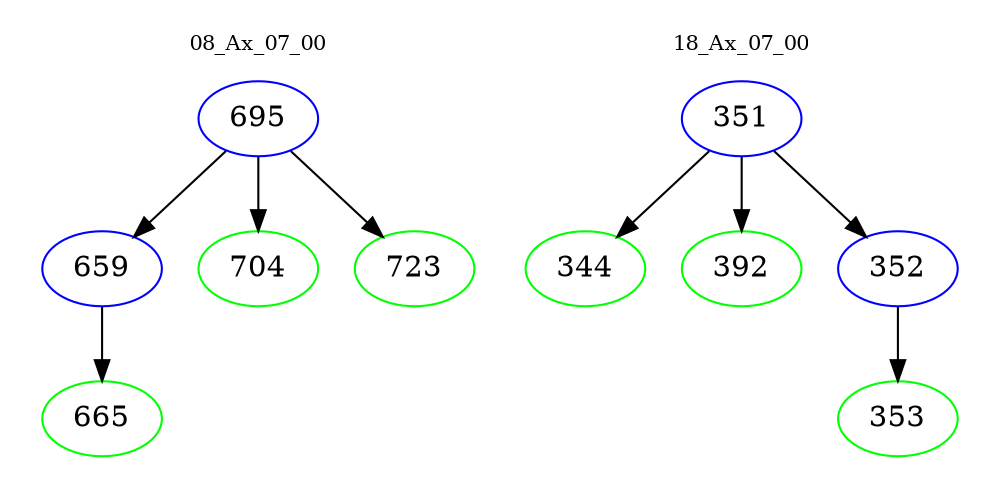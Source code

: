 digraph{
subgraph cluster_0 {
color = white
label = "08_Ax_07_00";
fontsize=10;
T0_695 [label="695", color="blue"]
T0_695 -> T0_659 [color="black"]
T0_659 [label="659", color="blue"]
T0_659 -> T0_665 [color="black"]
T0_665 [label="665", color="green"]
T0_695 -> T0_704 [color="black"]
T0_704 [label="704", color="green"]
T0_695 -> T0_723 [color="black"]
T0_723 [label="723", color="green"]
}
subgraph cluster_1 {
color = white
label = "18_Ax_07_00";
fontsize=10;
T1_351 [label="351", color="blue"]
T1_351 -> T1_344 [color="black"]
T1_344 [label="344", color="green"]
T1_351 -> T1_392 [color="black"]
T1_392 [label="392", color="green"]
T1_351 -> T1_352 [color="black"]
T1_352 [label="352", color="blue"]
T1_352 -> T1_353 [color="black"]
T1_353 [label="353", color="green"]
}
}
